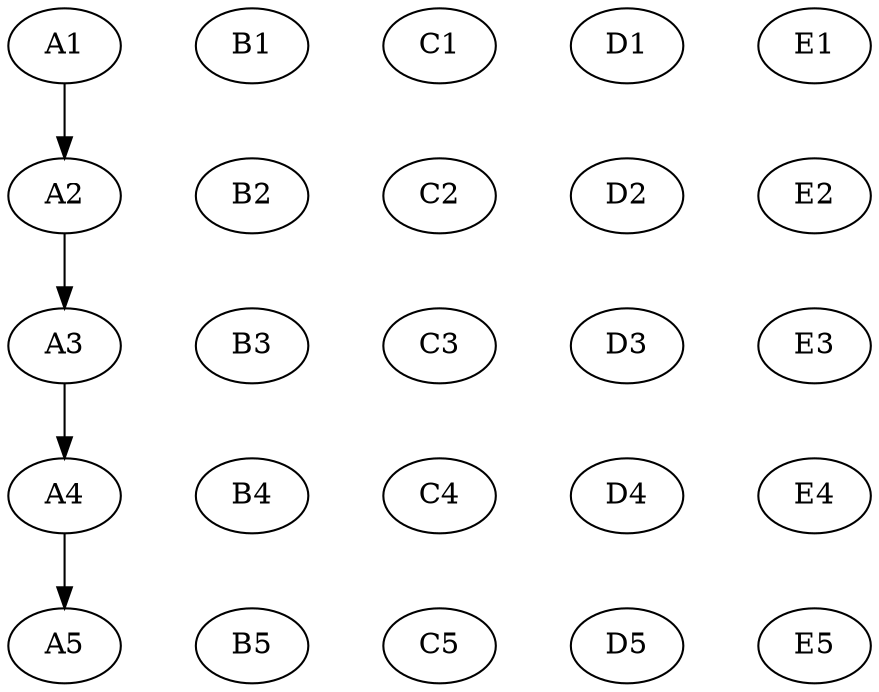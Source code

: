 digraph {
	nodesep=0.5 rankdir=TB  // グラフ全体を縦並びに設定

	// ノードの定義
	A1; A2; A3; A4; A5;
	A1 -> A2 -> A3 -> A4 -> A5;
	B1; B2; B3; B4; B5;
	C1; C2; C3; C4; C5;
	D1; D2; D3; D4; D5;
	E1; E2; E3; E4; E5;

	// 各ランクにノードを配置
	{rank = same; A1; B1; C1; D1; E1;}
	{rank = same; A2; B2; C2; D2; E2;}
	{rank = same; A3; B3; C3; D3; E3;}
	{rank = same; A4; B4; C4; D4; E4;}
	{rank = same; A5; B5; C5; D5; E5;}
}
